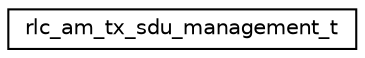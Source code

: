 digraph "Graphical Class Hierarchy"
{
 // LATEX_PDF_SIZE
  edge [fontname="Helvetica",fontsize="10",labelfontname="Helvetica",labelfontsize="10"];
  node [fontname="Helvetica",fontsize="10",shape=record];
  rankdir="LR";
  Node0 [label="rlc_am_tx_sdu_management_t",height=0.2,width=0.4,color="black", fillcolor="white", style="filled",URL="$structrlc__am__tx__sdu__management__t.html",tooltip="Structure containing SDU variables related to its segmentation and transmission."];
}
